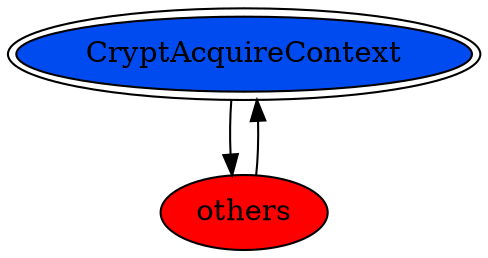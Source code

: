 digraph "./REPORTS/6136/API_PER_CATEGORY/CryptEncrypt.exe_5108_Cryptography_API_per_Category_Transition_Matrix" {
	CryptAcquireContext [label=CryptAcquireContext fillcolor="#004bf0" peripheries=2 style=filled]
	others [label=others fillcolor=red style=filled]
	CryptAcquireContext -> others [label=""]
	others -> CryptAcquireContext [label=""]
}
